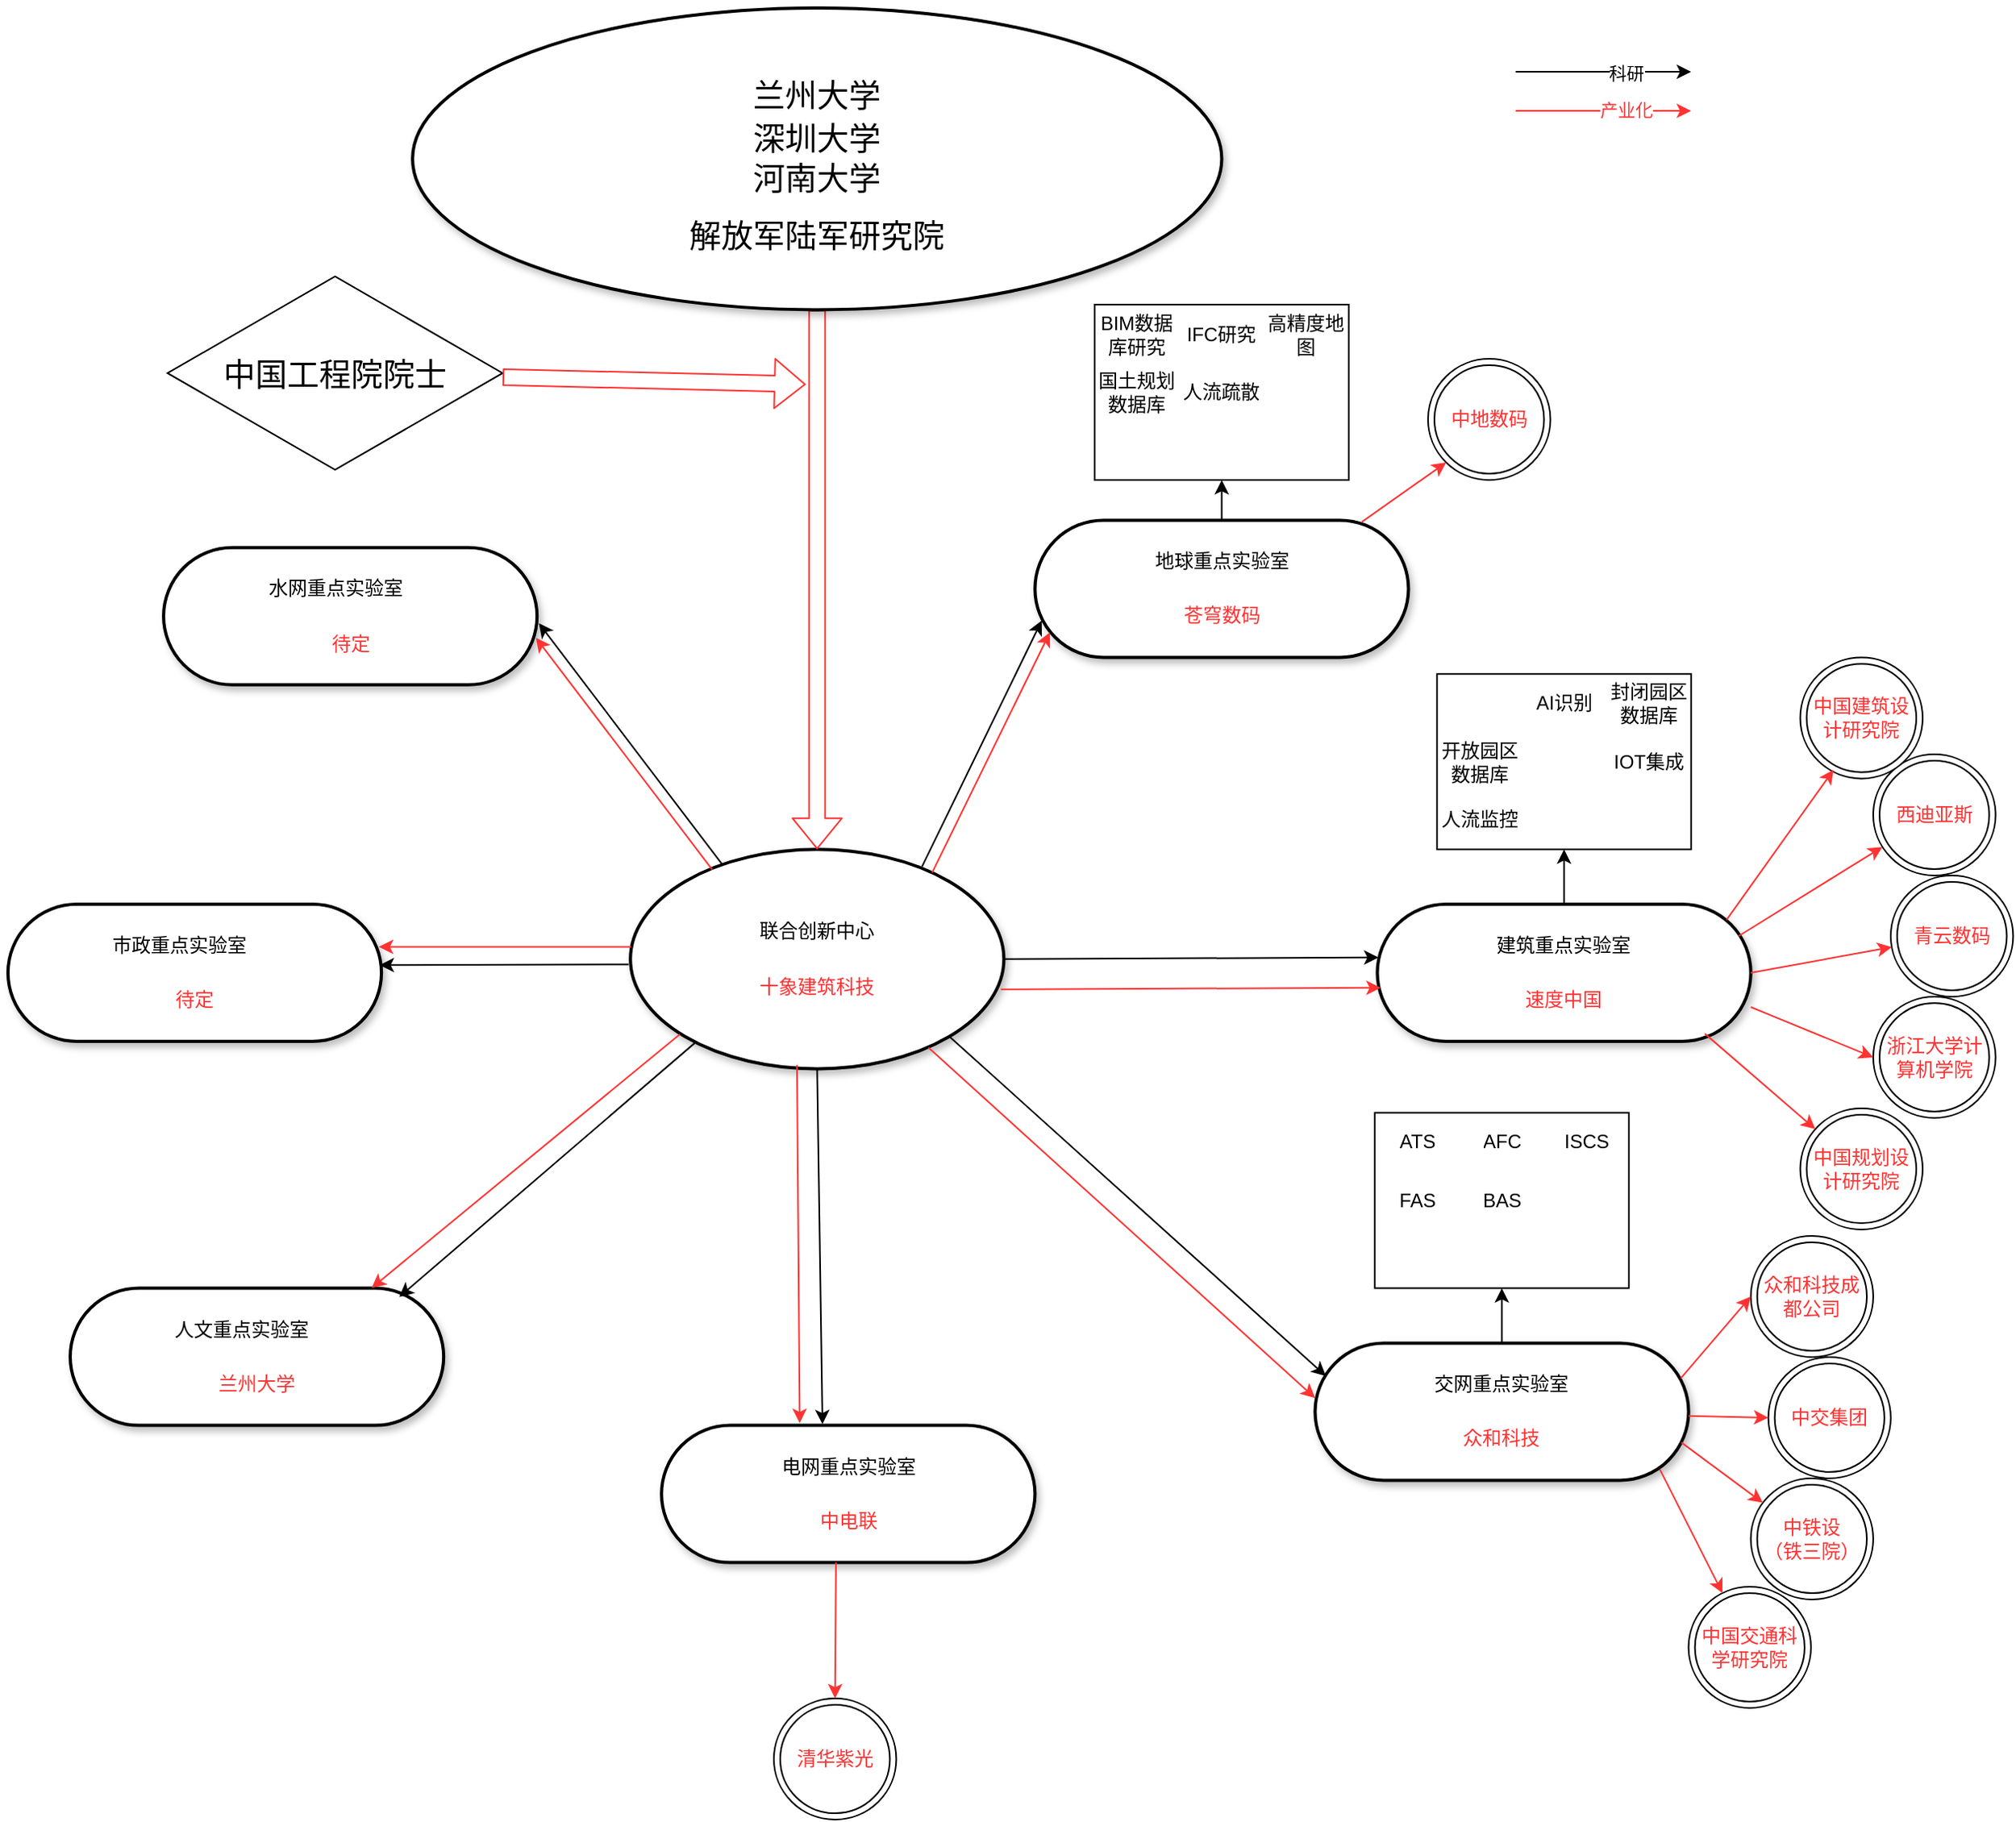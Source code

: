 <mxfile version="13.8.2" type="github">
  <diagram name="Page-1" id="ad52d381-51e7-2e0d-a935-2d0ddd2fd229">
    <mxGraphModel dx="3470" dy="2172" grid="1" gridSize="10" guides="1" tooltips="1" connect="1" arrows="1" fold="1" page="1" pageScale="1" pageWidth="1100" pageHeight="850" background="#ffffff" math="0" shadow="0">
      <root>
        <mxCell id="0" />
        <mxCell id="1" parent="0" />
        <mxCell id="MTes7KhfShOdjZcSvgRo-85" value="" style="endArrow=classic;html=1;" edge="1" parent="1">
          <mxGeometry width="50" height="50" relative="1" as="geometry">
            <mxPoint x="454.88" y="-400" as="sourcePoint" />
            <mxPoint x="564.88" y="-400" as="targetPoint" />
          </mxGeometry>
        </mxCell>
        <mxCell id="MTes7KhfShOdjZcSvgRo-87" value="科研" style="edgeLabel;html=1;align=center;verticalAlign=middle;resizable=0;points=[];" vertex="1" connectable="0" parent="MTes7KhfShOdjZcSvgRo-85">
          <mxGeometry x="0.255" y="-1" relative="1" as="geometry">
            <mxPoint as="offset" />
          </mxGeometry>
        </mxCell>
        <mxCell id="MTes7KhfShOdjZcSvgRo-86" value="" style="endArrow=classic;html=1;strokeColor=#FF3333;" edge="1" parent="1">
          <mxGeometry width="50" height="50" relative="1" as="geometry">
            <mxPoint x="454.88" y="-375.5" as="sourcePoint" />
            <mxPoint x="564.88" y="-375.5" as="targetPoint" />
          </mxGeometry>
        </mxCell>
        <mxCell id="MTes7KhfShOdjZcSvgRo-88" value="&lt;font color=&quot;#ff3333&quot;&gt;产业化&lt;/font&gt;" style="edgeLabel;html=1;align=center;verticalAlign=middle;resizable=0;points=[];" vertex="1" connectable="0" parent="MTes7KhfShOdjZcSvgRo-86">
          <mxGeometry x="0.255" y="2" relative="1" as="geometry">
            <mxPoint y="1" as="offset" />
          </mxGeometry>
        </mxCell>
        <mxCell id="MTes7KhfShOdjZcSvgRo-9" value="" style="group" vertex="1" connectable="0" parent="1">
          <mxGeometry x="153.675" y="-118.8" width="234.064" height="86" as="geometry" />
        </mxCell>
        <mxCell id="MTes7KhfShOdjZcSvgRo-6" value="" style="whiteSpace=wrap;html=1;rounded=1;shadow=1;comic=0;labelBackgroundColor=none;strokeWidth=2;fontFamily=Verdana;fontSize=12;align=center;arcSize=50;" vertex="1" parent="MTes7KhfShOdjZcSvgRo-9">
          <mxGeometry width="234.064" height="86" as="geometry" />
        </mxCell>
        <mxCell id="MTes7KhfShOdjZcSvgRo-7" value="地球重点实验室" style="text;html=1;strokeColor=none;fillColor=none;align=center;verticalAlign=middle;whiteSpace=wrap;rounded=0;" vertex="1" parent="MTes7KhfShOdjZcSvgRo-9">
          <mxGeometry x="29.258" y="8.6" width="175.548" height="34.4" as="geometry" />
        </mxCell>
        <mxCell id="MTes7KhfShOdjZcSvgRo-8" value="&lt;font color=&quot;#ff3333&quot;&gt;苍穹数码&lt;/font&gt;" style="text;html=1;strokeColor=none;fillColor=none;align=center;verticalAlign=middle;whiteSpace=wrap;rounded=0;" vertex="1" parent="MTes7KhfShOdjZcSvgRo-9">
          <mxGeometry x="39.011" y="43" width="156.042" height="34.4" as="geometry" />
        </mxCell>
        <mxCell id="MTes7KhfShOdjZcSvgRo-10" value="" style="group" vertex="1" connectable="0" parent="1">
          <mxGeometry x="-99.894" y="87.6" width="234.064" height="137.6" as="geometry" />
        </mxCell>
        <mxCell id="2c924340bb9dbf6c-2" value="" style="ellipse;whiteSpace=wrap;html=1;rounded=1;shadow=1;comic=0;labelBackgroundColor=none;strokeWidth=2;fontFamily=Verdana;fontSize=12;align=center;" parent="MTes7KhfShOdjZcSvgRo-10" vertex="1">
          <mxGeometry width="234.064" height="137.6" as="geometry" />
        </mxCell>
        <mxCell id="MTes7KhfShOdjZcSvgRo-1" value="联合创新中心" style="text;html=1;strokeColor=none;fillColor=none;align=center;verticalAlign=middle;whiteSpace=wrap;rounded=0;" vertex="1" parent="MTes7KhfShOdjZcSvgRo-10">
          <mxGeometry x="39.011" y="34.4" width="156.042" height="34.4" as="geometry" />
        </mxCell>
        <mxCell id="MTes7KhfShOdjZcSvgRo-2" value="&lt;font color=&quot;#ff3333&quot;&gt;十象建筑科技&lt;/font&gt;" style="text;html=1;strokeColor=none;fillColor=none;align=center;verticalAlign=middle;whiteSpace=wrap;rounded=0;" vertex="1" parent="MTes7KhfShOdjZcSvgRo-10">
          <mxGeometry x="39.011" y="68.8" width="156.042" height="34.4" as="geometry" />
        </mxCell>
        <mxCell id="MTes7KhfShOdjZcSvgRo-4" value="" style="endArrow=classic;html=1;exitX=0.781;exitY=0.078;exitDx=0;exitDy=0;exitPerimeter=0;rounded=0;entryX=0.018;entryY=0.732;entryDx=0;entryDy=0;entryPerimeter=0;" edge="1" parent="1" source="2c924340bb9dbf6c-2" target="MTes7KhfShOdjZcSvgRo-6">
          <mxGeometry x="-490" y="-480" width="50" height="50" as="geometry">
            <mxPoint x="75.654" y="79" as="sourcePoint" />
            <mxPoint x="173.18" y="-7" as="targetPoint" />
          </mxGeometry>
        </mxCell>
        <mxCell id="MTes7KhfShOdjZcSvgRo-5" value="" style="endArrow=classic;html=1;rounded=0;fillColor=#e51400;strokeColor=#FF3333;entryX=0.04;entryY=0.818;entryDx=0;entryDy=0;entryPerimeter=0;exitX=0.808;exitY=0.106;exitDx=0;exitDy=0;exitPerimeter=0;" edge="1" parent="1" source="2c924340bb9dbf6c-2" target="MTes7KhfShOdjZcSvgRo-6">
          <mxGeometry x="-490" y="-480" width="50" height="50" as="geometry">
            <mxPoint x="87.357" y="104.8" as="sourcePoint" />
            <mxPoint x="192.686" y="4.008" as="targetPoint" />
          </mxGeometry>
        </mxCell>
        <mxCell id="MTes7KhfShOdjZcSvgRo-11" value="" style="group" vertex="1" connectable="0" parent="1">
          <mxGeometry x="368.233" y="122" width="234.064" height="86" as="geometry" />
        </mxCell>
        <mxCell id="MTes7KhfShOdjZcSvgRo-12" value="" style="whiteSpace=wrap;html=1;rounded=1;shadow=1;comic=0;labelBackgroundColor=none;strokeWidth=2;fontFamily=Verdana;fontSize=12;align=center;arcSize=50;" vertex="1" parent="MTes7KhfShOdjZcSvgRo-11">
          <mxGeometry width="234.064" height="86" as="geometry" />
        </mxCell>
        <mxCell id="MTes7KhfShOdjZcSvgRo-13" value="建筑重点实验室" style="text;html=1;strokeColor=none;fillColor=none;align=center;verticalAlign=middle;whiteSpace=wrap;rounded=0;" vertex="1" parent="MTes7KhfShOdjZcSvgRo-11">
          <mxGeometry x="29.258" y="8.6" width="175.548" height="34.4" as="geometry" />
        </mxCell>
        <mxCell id="MTes7KhfShOdjZcSvgRo-14" value="&lt;font color=&quot;#ff3333&quot;&gt;速度中国&lt;/font&gt;" style="text;html=1;strokeColor=none;fillColor=none;align=center;verticalAlign=middle;whiteSpace=wrap;rounded=0;" vertex="1" parent="MTes7KhfShOdjZcSvgRo-11">
          <mxGeometry x="39.011" y="43" width="156.042" height="34.4" as="geometry" />
        </mxCell>
        <mxCell id="MTes7KhfShOdjZcSvgRo-17" value="" style="group" vertex="1" connectable="0" parent="1">
          <mxGeometry x="329.223" y="397.2" width="234.064" height="86" as="geometry" />
        </mxCell>
        <mxCell id="MTes7KhfShOdjZcSvgRo-18" value="" style="whiteSpace=wrap;html=1;rounded=1;shadow=1;comic=0;labelBackgroundColor=none;strokeWidth=2;fontFamily=Verdana;fontSize=12;align=center;arcSize=50;" vertex="1" parent="MTes7KhfShOdjZcSvgRo-17">
          <mxGeometry width="234.064" height="86" as="geometry" />
        </mxCell>
        <mxCell id="MTes7KhfShOdjZcSvgRo-19" value="交网重点实验室" style="text;html=1;strokeColor=none;fillColor=none;align=center;verticalAlign=middle;whiteSpace=wrap;rounded=0;" vertex="1" parent="MTes7KhfShOdjZcSvgRo-17">
          <mxGeometry x="29.258" y="8.6" width="175.548" height="34.4" as="geometry" />
        </mxCell>
        <mxCell id="MTes7KhfShOdjZcSvgRo-20" value="&lt;font color=&quot;#ff3333&quot;&gt;众和科技&lt;/font&gt;" style="text;html=1;strokeColor=none;fillColor=none;align=center;verticalAlign=middle;whiteSpace=wrap;rounded=0;" vertex="1" parent="MTes7KhfShOdjZcSvgRo-17">
          <mxGeometry x="39.011" y="43" width="156.042" height="34.4" as="geometry" />
        </mxCell>
        <mxCell id="MTes7KhfShOdjZcSvgRo-21" value="" style="endArrow=classic;html=1;exitX=1;exitY=1;exitDx=0;exitDy=0;rounded=0;entryX=0.029;entryY=0.24;entryDx=0;entryDy=0;entryPerimeter=0;" edge="1" parent="1" source="2c924340bb9dbf6c-2" target="MTes7KhfShOdjZcSvgRo-18">
          <mxGeometry x="-490" y="-480" width="50" height="50" as="geometry">
            <mxPoint x="36.643" y="278.004" as="sourcePoint" />
            <mxPoint x="279.835" y="259.6" as="targetPoint" />
          </mxGeometry>
        </mxCell>
        <mxCell id="MTes7KhfShOdjZcSvgRo-22" value="" style="endArrow=classic;html=1;rounded=0;fillColor=#e51400;strokeColor=#FF3333;entryX=0;entryY=0.4;entryDx=0;entryDy=0;entryPerimeter=0;exitX=0.798;exitY=0.903;exitDx=0;exitDy=0;exitPerimeter=0;" edge="1" parent="1" source="2c924340bb9dbf6c-2" target="MTes7KhfShOdjZcSvgRo-18">
          <mxGeometry x="-490" y="-480" width="50" height="50" as="geometry">
            <mxPoint x="-21.873" y="278.331" as="sourcePoint" />
            <mxPoint x="215.0" y="259.6" as="targetPoint" />
          </mxGeometry>
        </mxCell>
        <mxCell id="MTes7KhfShOdjZcSvgRo-23" value="" style="group" vertex="1" connectable="0" parent="1">
          <mxGeometry x="-80.389" y="448.8" width="234.064" height="86" as="geometry" />
        </mxCell>
        <mxCell id="MTes7KhfShOdjZcSvgRo-24" value="" style="whiteSpace=wrap;html=1;rounded=1;shadow=1;comic=0;labelBackgroundColor=none;strokeWidth=2;fontFamily=Verdana;fontSize=12;align=center;arcSize=50;" vertex="1" parent="MTes7KhfShOdjZcSvgRo-23">
          <mxGeometry width="234.064" height="86" as="geometry" />
        </mxCell>
        <mxCell id="MTes7KhfShOdjZcSvgRo-25" value="电网重点实验室" style="text;html=1;strokeColor=none;fillColor=none;align=center;verticalAlign=middle;whiteSpace=wrap;rounded=0;" vertex="1" parent="MTes7KhfShOdjZcSvgRo-23">
          <mxGeometry x="29.258" y="8.6" width="175.548" height="34.4" as="geometry" />
        </mxCell>
        <mxCell id="MTes7KhfShOdjZcSvgRo-26" value="&lt;font color=&quot;#ff3333&quot;&gt;中电联&lt;/font&gt;" style="text;html=1;strokeColor=none;fillColor=none;align=center;verticalAlign=middle;whiteSpace=wrap;rounded=0;" vertex="1" parent="MTes7KhfShOdjZcSvgRo-23">
          <mxGeometry x="39.011" y="43" width="156.042" height="34.4" as="geometry" />
        </mxCell>
        <mxCell id="MTes7KhfShOdjZcSvgRo-27" value="" style="endArrow=classic;html=1;strokeColor=#FF3333;entryX=0.37;entryY=-0.017;entryDx=0;entryDy=0;entryPerimeter=0;exitX=0.446;exitY=0.983;exitDx=0;exitDy=0;exitPerimeter=0;" edge="1" parent="1" source="2c924340bb9dbf6c-2" target="MTes7KhfShOdjZcSvgRo-24">
          <mxGeometry x="-490" y="-480" width="50" height="50" as="geometry">
            <mxPoint x="-60.883" y="345.6" as="sourcePoint" />
            <mxPoint x="36.643" y="259.6" as="targetPoint" />
          </mxGeometry>
        </mxCell>
        <mxCell id="MTes7KhfShOdjZcSvgRo-28" value="" style="endArrow=classic;html=1;exitX=0.5;exitY=1;exitDx=0;exitDy=0;rounded=0;entryX=0.431;entryY=-0.009;entryDx=0;entryDy=0;entryPerimeter=0;" edge="1" parent="1" source="2c924340bb9dbf6c-2" target="MTes7KhfShOdjZcSvgRo-24">
          <mxGeometry x="-490" y="-480" width="50" height="50" as="geometry">
            <mxPoint x="17.131" y="270.409" as="sourcePoint" />
            <mxPoint x="253.249" y="397.2" as="targetPoint" />
          </mxGeometry>
        </mxCell>
        <mxCell id="MTes7KhfShOdjZcSvgRo-29" value="" style="group" vertex="1" connectable="0" parent="1">
          <mxGeometry x="-450.989" y="362.8" width="234.064" height="86" as="geometry" />
        </mxCell>
        <mxCell id="MTes7KhfShOdjZcSvgRo-30" value="" style="whiteSpace=wrap;html=1;rounded=1;shadow=1;comic=0;labelBackgroundColor=none;strokeWidth=2;fontFamily=Verdana;fontSize=12;align=center;arcSize=50;" vertex="1" parent="MTes7KhfShOdjZcSvgRo-29">
          <mxGeometry width="234.064" height="86" as="geometry" />
        </mxCell>
        <mxCell id="MTes7KhfShOdjZcSvgRo-31" value="人文重点实验室" style="text;html=1;strokeColor=none;fillColor=none;align=center;verticalAlign=middle;whiteSpace=wrap;rounded=0;" vertex="1" parent="MTes7KhfShOdjZcSvgRo-29">
          <mxGeometry y="8.6" width="214.558" height="34.4" as="geometry" />
        </mxCell>
        <mxCell id="MTes7KhfShOdjZcSvgRo-32" value="&lt;font color=&quot;#ff3333&quot;&gt;兰州大学&lt;/font&gt;" style="text;html=1;strokeColor=none;fillColor=none;align=center;verticalAlign=middle;whiteSpace=wrap;rounded=0;" vertex="1" parent="MTes7KhfShOdjZcSvgRo-29">
          <mxGeometry x="39.011" y="43" width="156.042" height="34.4" as="geometry" />
        </mxCell>
        <mxCell id="MTes7KhfShOdjZcSvgRo-33" value="" style="endArrow=classic;html=1;strokeColor=#FF3333;exitX=0.132;exitY=0.843;exitDx=0;exitDy=0;entryX=0.807;entryY=-0.002;entryDx=0;entryDy=0;entryPerimeter=0;exitPerimeter=0;" edge="1" parent="1" source="2c924340bb9dbf6c-2" target="MTes7KhfShOdjZcSvgRo-30">
          <mxGeometry x="-490" y="-480" width="50" height="50" as="geometry">
            <mxPoint x="-255.936" y="311.2" as="sourcePoint" />
            <mxPoint x="-158.41" y="225.2" as="targetPoint" />
          </mxGeometry>
        </mxCell>
        <mxCell id="MTes7KhfShOdjZcSvgRo-34" value="" style="endArrow=classic;html=1;rounded=0;exitX=0.174;exitY=0.88;exitDx=0;exitDy=0;exitPerimeter=0;entryX=0.881;entryY=0.064;entryDx=0;entryDy=0;entryPerimeter=0;" edge="1" parent="1" source="2c924340bb9dbf6c-2" target="MTes7KhfShOdjZcSvgRo-30">
          <mxGeometry x="-490" y="-480" width="50" height="50" as="geometry">
            <mxPoint x="-99.894" y="242.778" as="sourcePoint" />
            <mxPoint x="-287.145" y="385.16" as="targetPoint" />
          </mxGeometry>
        </mxCell>
        <mxCell id="MTes7KhfShOdjZcSvgRo-35" value="" style="group" vertex="1" connectable="0" parent="1">
          <mxGeometry x="-490" y="122" width="234.064" height="86" as="geometry" />
        </mxCell>
        <mxCell id="MTes7KhfShOdjZcSvgRo-36" value="" style="whiteSpace=wrap;html=1;rounded=1;shadow=1;comic=0;labelBackgroundColor=none;strokeWidth=2;fontFamily=Verdana;fontSize=12;align=center;arcSize=50;" vertex="1" parent="MTes7KhfShOdjZcSvgRo-35">
          <mxGeometry width="234.064" height="86" as="geometry" />
        </mxCell>
        <mxCell id="MTes7KhfShOdjZcSvgRo-37" value="市政重点实验室" style="text;html=1;strokeColor=none;fillColor=none;align=center;verticalAlign=middle;whiteSpace=wrap;rounded=0;" vertex="1" parent="MTes7KhfShOdjZcSvgRo-35">
          <mxGeometry y="8.6" width="214.558" height="34.4" as="geometry" />
        </mxCell>
        <mxCell id="MTes7KhfShOdjZcSvgRo-38" value="&lt;font color=&quot;#ff3333&quot;&gt;待定&lt;/font&gt;" style="text;html=1;strokeColor=none;fillColor=none;align=center;verticalAlign=middle;whiteSpace=wrap;rounded=0;" vertex="1" parent="MTes7KhfShOdjZcSvgRo-35">
          <mxGeometry x="39.011" y="43" width="156.042" height="34.4" as="geometry" />
        </mxCell>
        <mxCell id="MTes7KhfShOdjZcSvgRo-39" value="" style="endArrow=classic;html=1;strokeColor=#FF3333;exitX=0.002;exitY=0.444;exitDx=0;exitDy=0;entryX=0.993;entryY=0.311;entryDx=0;entryDy=0;entryPerimeter=0;exitPerimeter=0;" edge="1" parent="1" source="2c924340bb9dbf6c-2" target="MTes7KhfShOdjZcSvgRo-36">
          <mxGeometry x="-490" y="-480" width="50" height="50" as="geometry">
            <mxPoint x="-160.36" y="-84.4" as="sourcePoint" />
            <mxPoint x="-392.473" y="91.831" as="targetPoint" />
          </mxGeometry>
        </mxCell>
        <mxCell id="MTes7KhfShOdjZcSvgRo-40" value="" style="endArrow=classic;html=1;rounded=0;exitX=-0.005;exitY=0.524;exitDx=0;exitDy=0;exitPerimeter=0;entryX=0.995;entryY=0.444;entryDx=0;entryDy=0;entryPerimeter=0;" edge="1" parent="1" source="2c924340bb9dbf6c-2" target="MTes7KhfShOdjZcSvgRo-36">
          <mxGeometry x="-490" y="-480" width="50" height="50" as="geometry">
            <mxPoint x="-144.99" y="173.6" as="sourcePoint" />
            <mxPoint x="-372.968" y="350.072" as="targetPoint" />
          </mxGeometry>
        </mxCell>
        <mxCell id="MTes7KhfShOdjZcSvgRo-41" value="" style="group" vertex="1" connectable="0" parent="1">
          <mxGeometry x="-392.473" y="-101.6" width="234.064" height="86" as="geometry" />
        </mxCell>
        <mxCell id="MTes7KhfShOdjZcSvgRo-42" value="" style="whiteSpace=wrap;html=1;rounded=1;shadow=1;comic=0;labelBackgroundColor=none;strokeWidth=2;fontFamily=Verdana;fontSize=12;align=center;arcSize=50;" vertex="1" parent="MTes7KhfShOdjZcSvgRo-41">
          <mxGeometry width="234.064" height="86" as="geometry" />
        </mxCell>
        <mxCell id="MTes7KhfShOdjZcSvgRo-43" value="水网重点实验室" style="text;html=1;strokeColor=none;fillColor=none;align=center;verticalAlign=middle;whiteSpace=wrap;rounded=0;" vertex="1" parent="MTes7KhfShOdjZcSvgRo-41">
          <mxGeometry y="8.6" width="214.558" height="34.4" as="geometry" />
        </mxCell>
        <mxCell id="MTes7KhfShOdjZcSvgRo-44" value="&lt;font color=&quot;#ff3333&quot;&gt;待定&lt;/font&gt;" style="text;html=1;strokeColor=none;fillColor=none;align=center;verticalAlign=middle;whiteSpace=wrap;rounded=0;" vertex="1" parent="MTes7KhfShOdjZcSvgRo-41">
          <mxGeometry x="39.011" y="43" width="156.042" height="34.4" as="geometry" />
        </mxCell>
        <mxCell id="MTes7KhfShOdjZcSvgRo-45" value="" style="endArrow=classic;html=1;strokeColor=#FF3333;entryX=0.997;entryY=0.658;entryDx=0;entryDy=0;exitX=0.219;exitY=0.092;exitDx=0;exitDy=0;exitPerimeter=0;entryPerimeter=0;" edge="1" parent="1" source="2c924340bb9dbf6c-2" target="MTes7KhfShOdjZcSvgRo-42">
          <mxGeometry x="-490" y="-480" width="50" height="50" as="geometry">
            <mxPoint x="-0.261" y="-24.699" as="sourcePoint" />
            <mxPoint x="-236.431" y="-24.647" as="targetPoint" />
          </mxGeometry>
        </mxCell>
        <mxCell id="MTes7KhfShOdjZcSvgRo-46" value="" style="endArrow=classic;html=1;rounded=0;exitX=0.246;exitY=0.069;exitDx=0;exitDy=0;exitPerimeter=0;entryX=1.005;entryY=0.552;entryDx=0;entryDy=0;entryPerimeter=0;" edge="1" parent="1" source="2c924340bb9dbf6c-2" target="MTes7KhfShOdjZcSvgRo-42">
          <mxGeometry x="-490" y="-480" width="50" height="50" as="geometry">
            <mxPoint x="36.643" y="-59.099" as="sourcePoint" />
            <mxPoint x="-197.42" y="-58.617" as="targetPoint" />
          </mxGeometry>
        </mxCell>
        <mxCell id="MTes7KhfShOdjZcSvgRo-55" value="" style="shape=flexArrow;endArrow=classic;html=1;entryX=0.5;entryY=0;entryDx=0;entryDy=0;exitX=0.5;exitY=1;exitDx=0;exitDy=0;strokeColor=#FF3333;" edge="1" parent="1" source="MTes7KhfShOdjZcSvgRo-48" target="2c924340bb9dbf6c-2">
          <mxGeometry x="-490" y="-480" width="50" height="50" as="geometry">
            <mxPoint x="-41.378" y="-308" as="sourcePoint" />
            <mxPoint x="56.148" y="-394" as="targetPoint" />
          </mxGeometry>
        </mxCell>
        <mxCell id="MTes7KhfShOdjZcSvgRo-56" value="" style="group" vertex="1" connectable="0" parent="1">
          <mxGeometry x="-236.431" y="-440" width="507.138" height="291.98" as="geometry" />
        </mxCell>
        <mxCell id="MTes7KhfShOdjZcSvgRo-48" value="" style="ellipse;whiteSpace=wrap;html=1;rounded=1;shadow=1;comic=0;labelBackgroundColor=none;strokeWidth=2;fontFamily=Verdana;fontSize=12;align=center;" vertex="1" parent="MTes7KhfShOdjZcSvgRo-56">
          <mxGeometry width="507.138" height="189.2" as="geometry" />
        </mxCell>
        <mxCell id="MTes7KhfShOdjZcSvgRo-51" value="&lt;font style=&quot;font-size: 20px&quot;&gt;解放军陆军研究院&lt;/font&gt;" style="text;html=1;strokeColor=none;fillColor=none;align=center;verticalAlign=middle;whiteSpace=wrap;rounded=0;" vertex="1" parent="MTes7KhfShOdjZcSvgRo-56">
          <mxGeometry x="84.519" y="118.68" width="338.092" height="47.3" as="geometry" />
        </mxCell>
        <mxCell id="MTes7KhfShOdjZcSvgRo-52" value="兰州大学" style="text;html=1;strokeColor=none;fillColor=none;align=center;verticalAlign=middle;whiteSpace=wrap;rounded=0;fontSize=20;" vertex="1" parent="MTes7KhfShOdjZcSvgRo-56">
          <mxGeometry x="84.519" y="30.0" width="338.092" height="47.3" as="geometry" />
        </mxCell>
        <mxCell id="MTes7KhfShOdjZcSvgRo-53" value="深圳大学" style="text;html=1;strokeColor=none;fillColor=none;align=center;verticalAlign=middle;whiteSpace=wrap;rounded=0;fontSize=20;" vertex="1" parent="MTes7KhfShOdjZcSvgRo-56">
          <mxGeometry x="84.519" y="57.09" width="338.092" height="47.3" as="geometry" />
        </mxCell>
        <mxCell id="MTes7KhfShOdjZcSvgRo-54" value="河南大学" style="text;html=1;strokeColor=none;fillColor=none;align=center;verticalAlign=middle;whiteSpace=wrap;rounded=0;fontSize=20;" vertex="1" parent="MTes7KhfShOdjZcSvgRo-56">
          <mxGeometry x="84.519" y="82.46" width="338.092" height="47.3" as="geometry" />
        </mxCell>
        <mxCell id="MTes7KhfShOdjZcSvgRo-133" value="中国工程院院士" style="html=1;whiteSpace=wrap;aspect=fixed;shape=isoRectangle;rounded=1;fontSize=20;" vertex="1" parent="MTes7KhfShOdjZcSvgRo-56">
          <mxGeometry x="-153.569" y="165.98" width="210" height="126" as="geometry" />
        </mxCell>
        <mxCell id="MTes7KhfShOdjZcSvgRo-134" value="" style="shape=flexArrow;endArrow=classic;html=1;fontSize=20;strokeColor=#FF3333;" edge="1" parent="MTes7KhfShOdjZcSvgRo-56" source="MTes7KhfShOdjZcSvgRo-133">
          <mxGeometry width="50" height="50" relative="1" as="geometry">
            <mxPoint x="312.862" y="688.98" as="sourcePoint" />
            <mxPoint x="246.431" y="236" as="targetPoint" />
          </mxGeometry>
        </mxCell>
        <mxCell id="MTes7KhfShOdjZcSvgRo-58" value="&lt;font color=&quot;#ff3333&quot;&gt;西迪亚斯&lt;/font&gt;" style="ellipse;shape=doubleEllipse;whiteSpace=wrap;html=1;rounded=1;" vertex="1" parent="1">
          <mxGeometry x="679.007" y="28.0" width="76.71" height="76" as="geometry" />
        </mxCell>
        <mxCell id="MTes7KhfShOdjZcSvgRo-61" value="" style="endArrow=classic;html=1;exitX=1;exitY=0.5;exitDx=0;exitDy=0;rounded=0;entryX=0.003;entryY=0.388;entryDx=0;entryDy=0;entryPerimeter=0;" edge="1" parent="1" source="2c924340bb9dbf6c-2" target="MTes7KhfShOdjZcSvgRo-12">
          <mxGeometry x="-490" y="-480" width="50" height="50" as="geometry">
            <mxPoint x="134.17" y="274.392" as="sourcePoint" />
            <mxPoint x="239.888" y="173.6" as="targetPoint" />
          </mxGeometry>
        </mxCell>
        <mxCell id="MTes7KhfShOdjZcSvgRo-62" value="" style="endArrow=classic;html=1;rounded=0;fillColor=#e51400;strokeColor=#FF3333;exitX=0.992;exitY=0.638;exitDx=0;exitDy=0;exitPerimeter=0;entryX=0.009;entryY=0.609;entryDx=0;entryDy=0;entryPerimeter=0;" edge="1" parent="1" source="2c924340bb9dbf6c-2" target="MTes7KhfShOdjZcSvgRo-12">
          <mxGeometry x="-490" y="-480" width="50" height="50" as="geometry">
            <mxPoint x="163.428" y="274.392" as="sourcePoint" />
            <mxPoint x="268.756" y="173.6" as="targetPoint" />
          </mxGeometry>
        </mxCell>
        <mxCell id="MTes7KhfShOdjZcSvgRo-63" value="" style="endArrow=classic;html=1;rounded=0;fillColor=#e51400;strokeColor=#FF3333;exitX=0.968;exitY=0.231;exitDx=0;exitDy=0;exitPerimeter=0;" edge="1" parent="1" source="MTes7KhfShOdjZcSvgRo-12" target="MTes7KhfShOdjZcSvgRo-58">
          <mxGeometry x="-490" y="-480" width="50" height="50" as="geometry">
            <mxPoint x="660.813" y="234.815" as="sourcePoint" />
            <mxPoint x="898.855" y="233.8" as="targetPoint" />
          </mxGeometry>
        </mxCell>
        <mxCell id="MTes7KhfShOdjZcSvgRo-64" value="&lt;font color=&quot;#ff3333&quot;&gt;青云数码&lt;/font&gt;" style="ellipse;shape=doubleEllipse;whiteSpace=wrap;html=1;rounded=1;" vertex="1" parent="1">
          <mxGeometry x="689.999" y="104" width="76.71" height="76" as="geometry" />
        </mxCell>
        <mxCell id="MTes7KhfShOdjZcSvgRo-65" value="" style="endArrow=classic;html=1;rounded=0;fillColor=#e51400;strokeColor=#FF3333;exitX=1;exitY=0.5;exitDx=0;exitDy=0;" edge="1" parent="1" source="MTes7KhfShOdjZcSvgRo-12" target="MTes7KhfShOdjZcSvgRo-64">
          <mxGeometry x="-490" y="-480" width="50" height="50" as="geometry">
            <mxPoint x="621.802" y="182.2" as="sourcePoint" />
            <mxPoint x="764.934" y="127.31" as="targetPoint" />
          </mxGeometry>
        </mxCell>
        <mxCell id="MTes7KhfShOdjZcSvgRo-66" value="&lt;font color=&quot;#ff3333&quot;&gt;浙江大学计算机学院&lt;/font&gt;" style="ellipse;shape=doubleEllipse;whiteSpace=wrap;html=1;rounded=1;" vertex="1" parent="1">
          <mxGeometry x="679.009" y="180.0" width="76.71" height="76" as="geometry" />
        </mxCell>
        <mxCell id="MTes7KhfShOdjZcSvgRo-67" value="" style="endArrow=classic;html=1;rounded=0;fillColor=#e51400;strokeColor=#FF3333;exitX=1;exitY=0.75;exitDx=0;exitDy=0;entryX=0;entryY=0.5;entryDx=0;entryDy=0;" edge="1" parent="1" source="MTes7KhfShOdjZcSvgRo-12" target="MTes7KhfShOdjZcSvgRo-66">
          <mxGeometry x="-490" y="-480" width="50" height="50" as="geometry">
            <mxPoint x="602.297" y="204.56" as="sourcePoint" />
            <mxPoint x="741.066" y="234.237" as="targetPoint" />
          </mxGeometry>
        </mxCell>
        <mxCell id="MTes7KhfShOdjZcSvgRo-68" value="&lt;font color=&quot;#ff3333&quot;&gt;中国建筑设计研究院&lt;/font&gt;" style="ellipse;shape=doubleEllipse;whiteSpace=wrap;html=1;rounded=1;" vertex="1" parent="1">
          <mxGeometry x="633.29" y="-32.8" width="76.71" height="76" as="geometry" />
        </mxCell>
        <mxCell id="MTes7KhfShOdjZcSvgRo-69" value="" style="endArrow=classic;html=1;rounded=0;fillColor=#e51400;strokeColor=#FF3333;exitX=0.935;exitY=0.114;exitDx=0;exitDy=0;entryX=0.272;entryY=0.928;entryDx=0;entryDy=0;entryPerimeter=0;exitPerimeter=0;" edge="1" parent="1" source="MTes7KhfShOdjZcSvgRo-12" target="MTes7KhfShOdjZcSvgRo-68">
          <mxGeometry x="-490" y="-480" width="50" height="50" as="geometry">
            <mxPoint x="614.312" y="159.066" as="sourcePoint" />
            <mxPoint x="753.693" y="68.654" as="targetPoint" />
          </mxGeometry>
        </mxCell>
        <mxCell id="MTes7KhfShOdjZcSvgRo-70" value="&lt;font color=&quot;#ff3333&quot;&gt;中国规划设计研究院&lt;/font&gt;" style="ellipse;shape=doubleEllipse;whiteSpace=wrap;html=1;rounded=1;" vertex="1" parent="1">
          <mxGeometry x="633.294" y="250.0" width="76.71" height="76" as="geometry" />
        </mxCell>
        <mxCell id="MTes7KhfShOdjZcSvgRo-71" value="" style="endArrow=classic;html=1;rounded=0;fillColor=#e51400;strokeColor=#FF3333;exitX=0.877;exitY=0.944;exitDx=0;exitDy=0;exitPerimeter=0;" edge="1" parent="1" source="MTes7KhfShOdjZcSvgRo-12" target="MTes7KhfShOdjZcSvgRo-70">
          <mxGeometry x="-490" y="-480" width="50" height="50" as="geometry">
            <mxPoint x="563.286" y="139.2" as="sourcePoint" />
            <mxPoint x="648.622" y="10.2" as="targetPoint" />
          </mxGeometry>
        </mxCell>
        <mxCell id="MTes7KhfShOdjZcSvgRo-72" value="&lt;font color=&quot;#ff3333&quot;&gt;众和科技成都公司&lt;/font&gt;" style="ellipse;shape=doubleEllipse;whiteSpace=wrap;html=1;rounded=1;" vertex="1" parent="1">
          <mxGeometry x="602.304" y="330.0" width="76.71" height="76" as="geometry" />
        </mxCell>
        <mxCell id="MTes7KhfShOdjZcSvgRo-73" value="" style="endArrow=classic;html=1;rounded=0;fillColor=#e51400;strokeColor=#FF3333;exitX=0.979;exitY=0.257;exitDx=0;exitDy=0;entryX=0;entryY=0.5;entryDx=0;entryDy=0;exitPerimeter=0;" edge="1" parent="1" source="MTes7KhfShOdjZcSvgRo-18" target="MTes7KhfShOdjZcSvgRo-72">
          <mxGeometry x="-490" y="-480" width="50" height="50" as="geometry">
            <mxPoint x="582.792" y="328.4" as="sourcePoint" />
            <mxPoint x="729.796" y="424.286" as="targetPoint" />
          </mxGeometry>
        </mxCell>
        <mxCell id="MTes7KhfShOdjZcSvgRo-74" value="&lt;font color=&quot;#ff3333&quot;&gt;中交集团&lt;/font&gt;" style="ellipse;shape=doubleEllipse;whiteSpace=wrap;html=1;rounded=1;" vertex="1" parent="1">
          <mxGeometry x="613.293" y="406.0" width="76.71" height="76" as="geometry" />
        </mxCell>
        <mxCell id="MTes7KhfShOdjZcSvgRo-75" value="" style="endArrow=classic;html=1;rounded=0;fillColor=#e51400;strokeColor=#FF3333;entryX=0;entryY=0.5;entryDx=0;entryDy=0;" edge="1" parent="1" source="MTes7KhfShOdjZcSvgRo-18" target="MTes7KhfShOdjZcSvgRo-74">
          <mxGeometry x="-490" y="-480" width="50" height="50" as="geometry">
            <mxPoint x="582.792" y="457.4" as="sourcePoint" />
            <mxPoint x="758.339" y="517.6" as="targetPoint" />
          </mxGeometry>
        </mxCell>
        <mxCell id="MTes7KhfShOdjZcSvgRo-76" value="&lt;font color=&quot;#ff3333&quot;&gt;中铁设&lt;br&gt;（铁三院）&lt;/font&gt;" style="ellipse;shape=doubleEllipse;whiteSpace=wrap;html=1;rounded=1;" vertex="1" parent="1">
          <mxGeometry x="602.296" y="482.0" width="76.71" height="76" as="geometry" />
        </mxCell>
        <mxCell id="MTes7KhfShOdjZcSvgRo-77" value="" style="endArrow=classic;html=1;rounded=0;fillColor=#e51400;strokeColor=#FF3333;exitX=0.981;exitY=0.725;exitDx=0;exitDy=0;exitPerimeter=0;" edge="1" parent="1" source="MTes7KhfShOdjZcSvgRo-18" target="MTes7KhfShOdjZcSvgRo-76">
          <mxGeometry x="-490" y="-480" width="50" height="50" as="geometry">
            <mxPoint x="582.792" y="478.9" as="sourcePoint" />
            <mxPoint x="699.889" y="601.287" as="targetPoint" />
          </mxGeometry>
        </mxCell>
        <mxCell id="MTes7KhfShOdjZcSvgRo-78" value="&lt;font color=&quot;#ff3333&quot;&gt;中国交通科学研究院&lt;/font&gt;" style="ellipse;shape=doubleEllipse;whiteSpace=wrap;html=1;rounded=1;" vertex="1" parent="1">
          <mxGeometry x="563.283" y="550.0" width="76.71" height="76" as="geometry" />
        </mxCell>
        <mxCell id="MTes7KhfShOdjZcSvgRo-79" value="" style="endArrow=classic;html=1;rounded=0;fillColor=#e51400;strokeColor=#FF3333;exitX=0.923;exitY=0.92;exitDx=0;exitDy=0;exitPerimeter=0;" edge="1" parent="1" source="MTes7KhfShOdjZcSvgRo-18" target="MTes7KhfShOdjZcSvgRo-78">
          <mxGeometry x="-490" y="-480" width="50" height="50" as="geometry">
            <mxPoint x="524.276" y="500.4" as="sourcePoint" />
            <mxPoint x="612.049" y="672.4" as="targetPoint" />
          </mxGeometry>
        </mxCell>
        <mxCell id="MTes7KhfShOdjZcSvgRo-80" value="&lt;font color=&quot;#ff3333&quot;&gt;中地数码&lt;/font&gt;" style="ellipse;shape=doubleEllipse;whiteSpace=wrap;html=1;rounded=1;" vertex="1" parent="1">
          <mxGeometry x="399.995" y="-220" width="76.71" height="76" as="geometry" />
        </mxCell>
        <mxCell id="MTes7KhfShOdjZcSvgRo-81" value="" style="endArrow=classic;html=1;rounded=0;fillColor=#e51400;strokeColor=#FF3333;exitX=0.875;exitY=0.013;exitDx=0;exitDy=0;entryX=0;entryY=1;entryDx=0;entryDy=0;exitPerimeter=0;" edge="1" parent="1" source="MTes7KhfShOdjZcSvgRo-6" target="MTes7KhfShOdjZcSvgRo-80">
          <mxGeometry x="-490" y="-480" width="50" height="50" as="geometry">
            <mxPoint x="449.453" y="-32.8" as="sourcePoint" />
            <mxPoint x="504.77" y="-195.03" as="targetPoint" />
          </mxGeometry>
        </mxCell>
        <mxCell id="MTes7KhfShOdjZcSvgRo-82" value="&lt;font color=&quot;#ff3333&quot;&gt;清华紫光&lt;/font&gt;" style="ellipse;shape=doubleEllipse;whiteSpace=wrap;html=1;rounded=1;" vertex="1" parent="1">
          <mxGeometry x="-9.996" y="620" width="76.71" height="76" as="geometry" />
        </mxCell>
        <mxCell id="MTes7KhfShOdjZcSvgRo-83" value="" style="endArrow=classic;html=1;rounded=0;fillColor=#e51400;strokeColor=#FF3333;entryX=0.5;entryY=0;entryDx=0;entryDy=0;exitX=0.467;exitY=0.999;exitDx=0;exitDy=0;exitPerimeter=0;" edge="1" parent="1" source="MTes7KhfShOdjZcSvgRo-24" target="MTes7KhfShOdjZcSvgRo-82">
          <mxGeometry x="-490" y="-480" width="50" height="50" as="geometry">
            <mxPoint x="-53.335" y="586.4" as="sourcePoint" />
            <mxPoint x="-60.886" y="792.831" as="targetPoint" />
          </mxGeometry>
        </mxCell>
        <mxCell id="MTes7KhfShOdjZcSvgRo-91" value="" style="shape=table;html=1;whiteSpace=wrap;startSize=0;container=1;collapsible=0;childLayout=tableLayout;columnLines=0;rowLines=0;rounded=1;" vertex="1" parent="1">
          <mxGeometry x="405.65" y="-22.4" width="159.23" height="110" as="geometry" />
        </mxCell>
        <mxCell id="MTes7KhfShOdjZcSvgRo-92" value="" style="shape=partialRectangle;html=1;whiteSpace=wrap;collapsible=0;dropTarget=0;pointerEvents=0;fillColor=none;top=0;left=0;bottom=0;right=0;points=[[0,0.5],[1,0.5]];portConstraint=eastwest;" vertex="1" parent="MTes7KhfShOdjZcSvgRo-91">
          <mxGeometry width="159.23" height="37" as="geometry" />
        </mxCell>
        <mxCell id="MTes7KhfShOdjZcSvgRo-93" value="" style="shape=partialRectangle;html=1;whiteSpace=wrap;connectable=0;fillColor=none;top=0;left=0;bottom=0;right=0;overflow=hidden;" vertex="1" parent="MTes7KhfShOdjZcSvgRo-92">
          <mxGeometry width="53" height="37" as="geometry" />
        </mxCell>
        <mxCell id="MTes7KhfShOdjZcSvgRo-94" value="AI识别" style="shape=partialRectangle;html=1;whiteSpace=wrap;connectable=0;fillColor=none;top=0;left=0;bottom=0;right=0;overflow=hidden;" vertex="1" parent="MTes7KhfShOdjZcSvgRo-92">
          <mxGeometry x="53" width="53" height="37" as="geometry" />
        </mxCell>
        <mxCell id="MTes7KhfShOdjZcSvgRo-95" value="封闭园区数据库" style="shape=partialRectangle;html=1;whiteSpace=wrap;connectable=0;fillColor=none;top=0;left=0;bottom=0;right=0;overflow=hidden;" vertex="1" parent="MTes7KhfShOdjZcSvgRo-92">
          <mxGeometry x="106" width="53" height="37" as="geometry" />
        </mxCell>
        <mxCell id="MTes7KhfShOdjZcSvgRo-96" value="" style="shape=partialRectangle;html=1;whiteSpace=wrap;collapsible=0;dropTarget=0;pointerEvents=0;fillColor=none;top=0;left=0;bottom=0;right=0;points=[[0,0.5],[1,0.5]];portConstraint=eastwest;" vertex="1" parent="MTes7KhfShOdjZcSvgRo-91">
          <mxGeometry y="37" width="159.23" height="36" as="geometry" />
        </mxCell>
        <mxCell id="MTes7KhfShOdjZcSvgRo-97" value="开放园区数据库" style="shape=partialRectangle;html=1;whiteSpace=wrap;connectable=0;fillColor=none;top=0;left=0;bottom=0;right=0;overflow=hidden;" vertex="1" parent="MTes7KhfShOdjZcSvgRo-96">
          <mxGeometry width="53" height="36" as="geometry" />
        </mxCell>
        <mxCell id="MTes7KhfShOdjZcSvgRo-98" value="" style="shape=partialRectangle;html=1;whiteSpace=wrap;connectable=0;fillColor=none;top=0;left=0;bottom=0;right=0;overflow=hidden;" vertex="1" parent="MTes7KhfShOdjZcSvgRo-96">
          <mxGeometry x="53" width="53" height="36" as="geometry" />
        </mxCell>
        <mxCell id="MTes7KhfShOdjZcSvgRo-99" value="IOT集成" style="shape=partialRectangle;html=1;whiteSpace=wrap;connectable=0;fillColor=none;top=0;left=0;bottom=0;right=0;overflow=hidden;" vertex="1" parent="MTes7KhfShOdjZcSvgRo-96">
          <mxGeometry x="106" width="53" height="36" as="geometry" />
        </mxCell>
        <mxCell id="MTes7KhfShOdjZcSvgRo-100" value="" style="shape=partialRectangle;html=1;whiteSpace=wrap;collapsible=0;dropTarget=0;pointerEvents=0;fillColor=none;top=0;left=0;bottom=0;right=0;points=[[0,0.5],[1,0.5]];portConstraint=eastwest;" vertex="1" parent="MTes7KhfShOdjZcSvgRo-91">
          <mxGeometry y="73" width="159.23" height="37" as="geometry" />
        </mxCell>
        <mxCell id="MTes7KhfShOdjZcSvgRo-101" value="人流监控" style="shape=partialRectangle;html=1;whiteSpace=wrap;connectable=0;fillColor=none;top=0;left=0;bottom=0;right=0;overflow=hidden;" vertex="1" parent="MTes7KhfShOdjZcSvgRo-100">
          <mxGeometry width="53" height="37" as="geometry" />
        </mxCell>
        <mxCell id="MTes7KhfShOdjZcSvgRo-102" value="" style="shape=partialRectangle;html=1;whiteSpace=wrap;connectable=0;fillColor=none;top=0;left=0;bottom=0;right=0;overflow=hidden;" vertex="1" parent="MTes7KhfShOdjZcSvgRo-100">
          <mxGeometry x="53" width="53" height="37" as="geometry" />
        </mxCell>
        <mxCell id="MTes7KhfShOdjZcSvgRo-103" value="" style="shape=partialRectangle;html=1;whiteSpace=wrap;connectable=0;fillColor=none;top=0;left=0;bottom=0;right=0;overflow=hidden;" vertex="1" parent="MTes7KhfShOdjZcSvgRo-100">
          <mxGeometry x="106" width="53" height="37" as="geometry" />
        </mxCell>
        <mxCell id="MTes7KhfShOdjZcSvgRo-104" value="" style="endArrow=classic;html=1;exitX=0.5;exitY=0;exitDx=0;exitDy=0;" edge="1" parent="1" source="MTes7KhfShOdjZcSvgRo-12" target="MTes7KhfShOdjZcSvgRo-100">
          <mxGeometry width="50" height="50" relative="1" as="geometry">
            <mxPoint x="380" y="110" as="sourcePoint" />
            <mxPoint x="430" y="60" as="targetPoint" />
          </mxGeometry>
        </mxCell>
        <mxCell id="MTes7KhfShOdjZcSvgRo-105" value="" style="shape=table;html=1;whiteSpace=wrap;startSize=0;container=1;collapsible=0;childLayout=tableLayout;columnLines=0;rowLines=0;rounded=1;" vertex="1" parent="1">
          <mxGeometry x="191.09" y="-254" width="159.23" height="110" as="geometry" />
        </mxCell>
        <mxCell id="MTes7KhfShOdjZcSvgRo-106" value="" style="shape=partialRectangle;html=1;whiteSpace=wrap;collapsible=0;dropTarget=0;pointerEvents=0;fillColor=none;top=0;left=0;bottom=0;right=0;points=[[0,0.5],[1,0.5]];portConstraint=eastwest;" vertex="1" parent="MTes7KhfShOdjZcSvgRo-105">
          <mxGeometry width="159.23" height="37" as="geometry" />
        </mxCell>
        <mxCell id="MTes7KhfShOdjZcSvgRo-107" value="BIM数据库研究" style="shape=partialRectangle;html=1;whiteSpace=wrap;connectable=0;fillColor=none;top=0;left=0;bottom=0;right=0;overflow=hidden;" vertex="1" parent="MTes7KhfShOdjZcSvgRo-106">
          <mxGeometry width="53" height="37" as="geometry" />
        </mxCell>
        <mxCell id="MTes7KhfShOdjZcSvgRo-108" value="IFC研究" style="shape=partialRectangle;html=1;whiteSpace=wrap;connectable=0;fillColor=none;top=0;left=0;bottom=0;right=0;overflow=hidden;" vertex="1" parent="MTes7KhfShOdjZcSvgRo-106">
          <mxGeometry x="53" width="53" height="37" as="geometry" />
        </mxCell>
        <mxCell id="MTes7KhfShOdjZcSvgRo-109" value="高精度地图" style="shape=partialRectangle;html=1;whiteSpace=wrap;connectable=0;fillColor=none;top=0;left=0;bottom=0;right=0;overflow=hidden;" vertex="1" parent="MTes7KhfShOdjZcSvgRo-106">
          <mxGeometry x="106" width="53" height="37" as="geometry" />
        </mxCell>
        <mxCell id="MTes7KhfShOdjZcSvgRo-110" value="" style="shape=partialRectangle;html=1;whiteSpace=wrap;collapsible=0;dropTarget=0;pointerEvents=0;fillColor=none;top=0;left=0;bottom=0;right=0;points=[[0,0.5],[1,0.5]];portConstraint=eastwest;" vertex="1" parent="MTes7KhfShOdjZcSvgRo-105">
          <mxGeometry y="37" width="159.23" height="36" as="geometry" />
        </mxCell>
        <mxCell id="MTes7KhfShOdjZcSvgRo-111" value="国土规划数据库" style="shape=partialRectangle;html=1;whiteSpace=wrap;connectable=0;fillColor=none;top=0;left=0;bottom=0;right=0;overflow=hidden;" vertex="1" parent="MTes7KhfShOdjZcSvgRo-110">
          <mxGeometry width="53" height="36" as="geometry" />
        </mxCell>
        <mxCell id="MTes7KhfShOdjZcSvgRo-112" value="人流疏散" style="shape=partialRectangle;html=1;whiteSpace=wrap;connectable=0;fillColor=none;top=0;left=0;bottom=0;right=0;overflow=hidden;" vertex="1" parent="MTes7KhfShOdjZcSvgRo-110">
          <mxGeometry x="53" width="53" height="36" as="geometry" />
        </mxCell>
        <mxCell id="MTes7KhfShOdjZcSvgRo-113" value="" style="shape=partialRectangle;html=1;whiteSpace=wrap;connectable=0;fillColor=none;top=0;left=0;bottom=0;right=0;overflow=hidden;" vertex="1" parent="MTes7KhfShOdjZcSvgRo-110">
          <mxGeometry x="106" width="53" height="36" as="geometry" />
        </mxCell>
        <mxCell id="MTes7KhfShOdjZcSvgRo-114" value="" style="shape=partialRectangle;html=1;whiteSpace=wrap;collapsible=0;dropTarget=0;pointerEvents=0;fillColor=none;top=0;left=0;bottom=0;right=0;points=[[0,0.5],[1,0.5]];portConstraint=eastwest;" vertex="1" parent="MTes7KhfShOdjZcSvgRo-105">
          <mxGeometry y="73" width="159.23" height="37" as="geometry" />
        </mxCell>
        <mxCell id="MTes7KhfShOdjZcSvgRo-115" value="" style="shape=partialRectangle;html=1;whiteSpace=wrap;connectable=0;fillColor=none;top=0;left=0;bottom=0;right=0;overflow=hidden;" vertex="1" parent="MTes7KhfShOdjZcSvgRo-114">
          <mxGeometry width="53" height="37" as="geometry" />
        </mxCell>
        <mxCell id="MTes7KhfShOdjZcSvgRo-116" value="" style="shape=partialRectangle;html=1;whiteSpace=wrap;connectable=0;fillColor=none;top=0;left=0;bottom=0;right=0;overflow=hidden;" vertex="1" parent="MTes7KhfShOdjZcSvgRo-114">
          <mxGeometry x="53" width="53" height="37" as="geometry" />
        </mxCell>
        <mxCell id="MTes7KhfShOdjZcSvgRo-117" value="" style="shape=partialRectangle;html=1;whiteSpace=wrap;connectable=0;fillColor=none;top=0;left=0;bottom=0;right=0;overflow=hidden;" vertex="1" parent="MTes7KhfShOdjZcSvgRo-114">
          <mxGeometry x="106" width="53" height="37" as="geometry" />
        </mxCell>
        <mxCell id="MTes7KhfShOdjZcSvgRo-118" value="" style="endArrow=classic;html=1;rounded=0;fillColor=#e51400;exitX=0.5;exitY=0;exitDx=0;exitDy=0;" edge="1" parent="1" source="MTes7KhfShOdjZcSvgRo-6" target="MTes7KhfShOdjZcSvgRo-114">
          <mxGeometry x="-480" y="-470" width="50" height="50" as="geometry">
            <mxPoint x="368.481" y="-107.682" as="sourcePoint" />
            <mxPoint x="421.356" y="-145.005" as="targetPoint" />
          </mxGeometry>
        </mxCell>
        <mxCell id="MTes7KhfShOdjZcSvgRo-119" value="" style="shape=table;html=1;whiteSpace=wrap;startSize=0;container=1;collapsible=0;childLayout=tableLayout;columnLines=0;rowLines=0;rounded=1;" vertex="1" parent="1">
          <mxGeometry x="366.64" y="252.8" width="159.23" height="110" as="geometry" />
        </mxCell>
        <mxCell id="MTes7KhfShOdjZcSvgRo-120" value="" style="shape=partialRectangle;html=1;whiteSpace=wrap;collapsible=0;dropTarget=0;pointerEvents=0;fillColor=none;top=0;left=0;bottom=0;right=0;points=[[0,0.5],[1,0.5]];portConstraint=eastwest;" vertex="1" parent="MTes7KhfShOdjZcSvgRo-119">
          <mxGeometry width="159.23" height="37" as="geometry" />
        </mxCell>
        <mxCell id="MTes7KhfShOdjZcSvgRo-121" value="ATS" style="shape=partialRectangle;html=1;whiteSpace=wrap;connectable=0;fillColor=none;top=0;left=0;bottom=0;right=0;overflow=hidden;" vertex="1" parent="MTes7KhfShOdjZcSvgRo-120">
          <mxGeometry width="53" height="37" as="geometry" />
        </mxCell>
        <mxCell id="MTes7KhfShOdjZcSvgRo-122" value="AFC" style="shape=partialRectangle;html=1;whiteSpace=wrap;connectable=0;fillColor=none;top=0;left=0;bottom=0;right=0;overflow=hidden;" vertex="1" parent="MTes7KhfShOdjZcSvgRo-120">
          <mxGeometry x="53" width="53" height="37" as="geometry" />
        </mxCell>
        <mxCell id="MTes7KhfShOdjZcSvgRo-123" value="ISCS" style="shape=partialRectangle;html=1;whiteSpace=wrap;connectable=0;fillColor=none;top=0;left=0;bottom=0;right=0;overflow=hidden;" vertex="1" parent="MTes7KhfShOdjZcSvgRo-120">
          <mxGeometry x="106" width="53" height="37" as="geometry" />
        </mxCell>
        <mxCell id="MTes7KhfShOdjZcSvgRo-124" value="" style="shape=partialRectangle;html=1;whiteSpace=wrap;collapsible=0;dropTarget=0;pointerEvents=0;fillColor=none;top=0;left=0;bottom=0;right=0;points=[[0,0.5],[1,0.5]];portConstraint=eastwest;" vertex="1" parent="MTes7KhfShOdjZcSvgRo-119">
          <mxGeometry y="37" width="159.23" height="36" as="geometry" />
        </mxCell>
        <mxCell id="MTes7KhfShOdjZcSvgRo-125" value="FAS" style="shape=partialRectangle;html=1;whiteSpace=wrap;connectable=0;fillColor=none;top=0;left=0;bottom=0;right=0;overflow=hidden;" vertex="1" parent="MTes7KhfShOdjZcSvgRo-124">
          <mxGeometry width="53" height="36" as="geometry" />
        </mxCell>
        <mxCell id="MTes7KhfShOdjZcSvgRo-126" value="BAS" style="shape=partialRectangle;html=1;whiteSpace=wrap;connectable=0;fillColor=none;top=0;left=0;bottom=0;right=0;overflow=hidden;" vertex="1" parent="MTes7KhfShOdjZcSvgRo-124">
          <mxGeometry x="53" width="53" height="36" as="geometry" />
        </mxCell>
        <mxCell id="MTes7KhfShOdjZcSvgRo-127" value="" style="shape=partialRectangle;html=1;whiteSpace=wrap;connectable=0;fillColor=none;top=0;left=0;bottom=0;right=0;overflow=hidden;" vertex="1" parent="MTes7KhfShOdjZcSvgRo-124">
          <mxGeometry x="106" width="53" height="36" as="geometry" />
        </mxCell>
        <mxCell id="MTes7KhfShOdjZcSvgRo-128" value="" style="shape=partialRectangle;html=1;whiteSpace=wrap;collapsible=0;dropTarget=0;pointerEvents=0;fillColor=none;top=0;left=0;bottom=0;right=0;points=[[0,0.5],[1,0.5]];portConstraint=eastwest;" vertex="1" parent="MTes7KhfShOdjZcSvgRo-119">
          <mxGeometry y="73" width="159.23" height="37" as="geometry" />
        </mxCell>
        <mxCell id="MTes7KhfShOdjZcSvgRo-129" value="" style="shape=partialRectangle;html=1;whiteSpace=wrap;connectable=0;fillColor=none;top=0;left=0;bottom=0;right=0;overflow=hidden;" vertex="1" parent="MTes7KhfShOdjZcSvgRo-128">
          <mxGeometry width="53" height="37" as="geometry" />
        </mxCell>
        <mxCell id="MTes7KhfShOdjZcSvgRo-130" value="" style="shape=partialRectangle;html=1;whiteSpace=wrap;connectable=0;fillColor=none;top=0;left=0;bottom=0;right=0;overflow=hidden;" vertex="1" parent="MTes7KhfShOdjZcSvgRo-128">
          <mxGeometry x="53" width="53" height="37" as="geometry" />
        </mxCell>
        <mxCell id="MTes7KhfShOdjZcSvgRo-131" value="" style="shape=partialRectangle;html=1;whiteSpace=wrap;connectable=0;fillColor=none;top=0;left=0;bottom=0;right=0;overflow=hidden;" vertex="1" parent="MTes7KhfShOdjZcSvgRo-128">
          <mxGeometry x="106" width="53" height="37" as="geometry" />
        </mxCell>
        <mxCell id="MTes7KhfShOdjZcSvgRo-132" value="" style="endArrow=classic;html=1;exitX=0.5;exitY=0;exitDx=0;exitDy=0;" edge="1" parent="1" source="MTes7KhfShOdjZcSvgRo-18" target="MTes7KhfShOdjZcSvgRo-128">
          <mxGeometry width="50" height="50" relative="1" as="geometry">
            <mxPoint x="459.325" y="380" as="sourcePoint" />
            <mxPoint x="459" y="380" as="targetPoint" />
          </mxGeometry>
        </mxCell>
      </root>
    </mxGraphModel>
  </diagram>
</mxfile>
